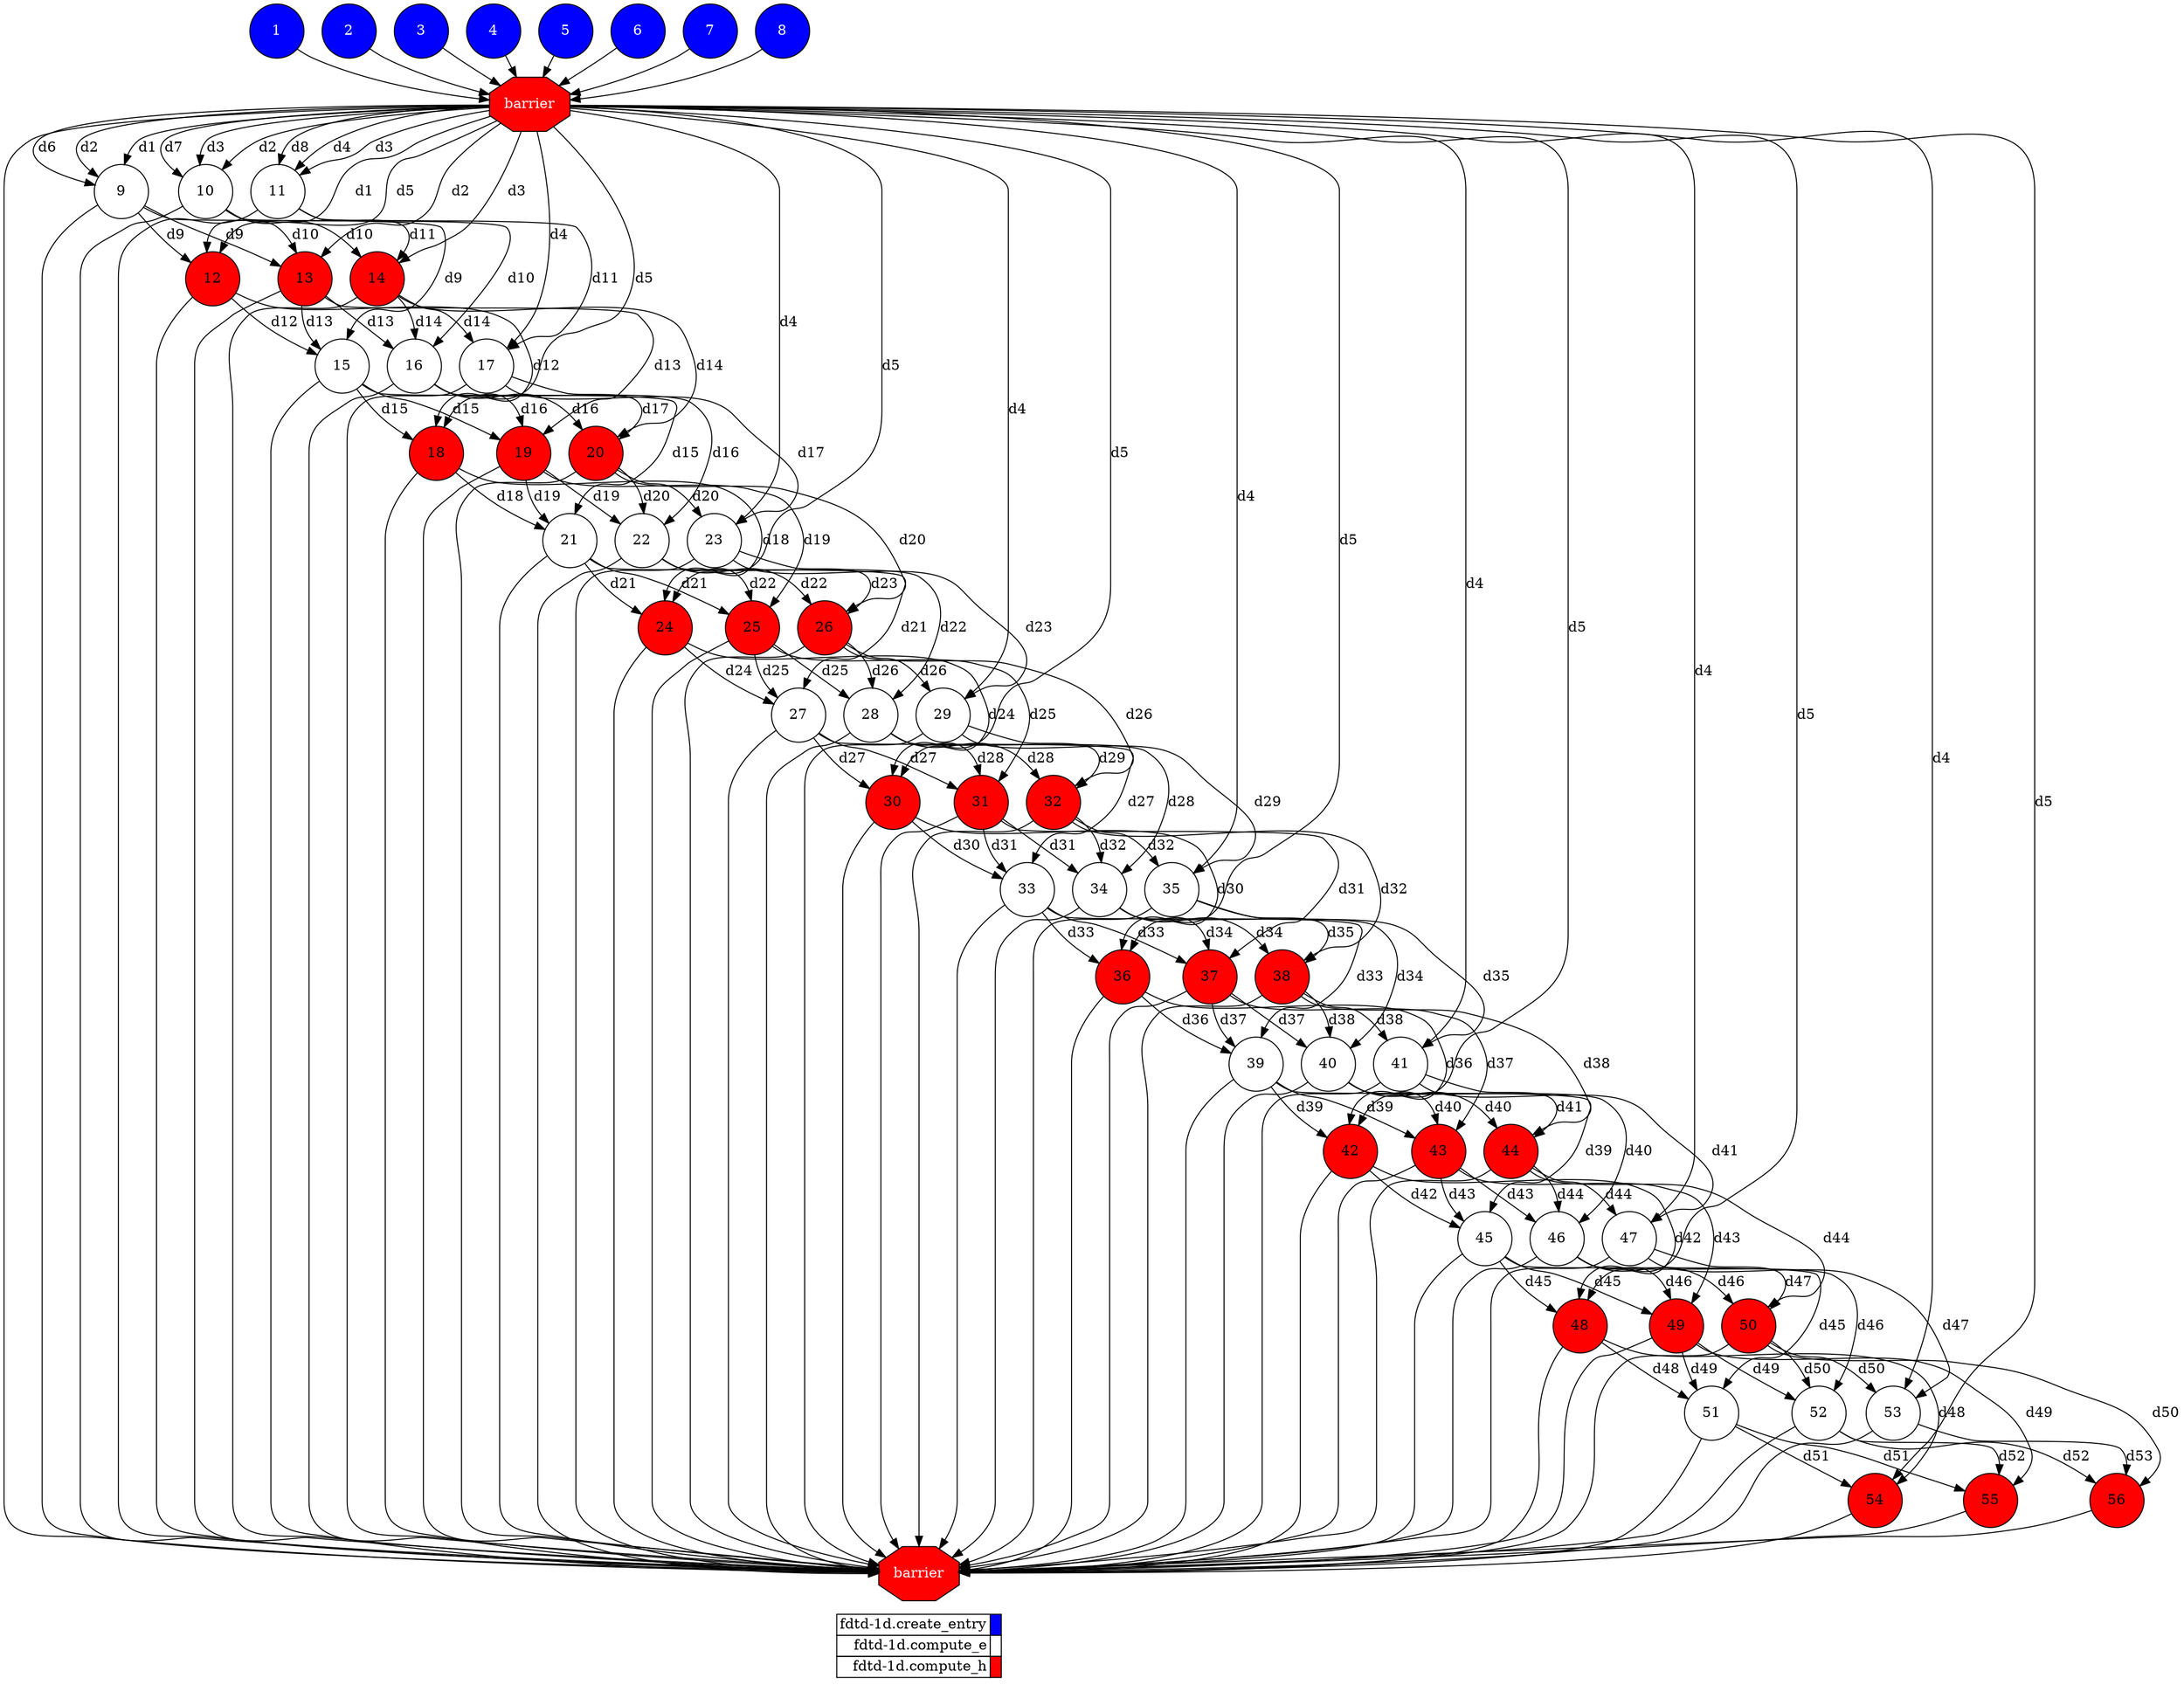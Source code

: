 digraph {
  rankdir=TB;
  labeljust="l";
  subgraph dependence_graph {
    ranksep=0.20;
    node[height=0.75];

1[shape=circle, style=filled fillcolor="#0000ff" fontcolor="#ffffff"];
2[shape=circle, style=filled fillcolor="#0000ff" fontcolor="#ffffff"];
3[shape=circle, style=filled fillcolor="#0000ff" fontcolor="#ffffff"];
4[shape=circle, style=filled fillcolor="#0000ff" fontcolor="#ffffff"];
5[shape=circle, style=filled fillcolor="#0000ff" fontcolor="#ffffff"];
6[shape=circle, style=filled fillcolor="#0000ff" fontcolor="#ffffff"];
7[shape=circle, style=filled fillcolor="#0000ff" fontcolor="#ffffff"];
8[shape=circle, style=filled fillcolor="#0000ff" fontcolor="#ffffff"];
Synchro1[label="barrier", shape=octagon, style=filled fillcolor="#ff0000" fontcolor="#FFFFFF"];
3 -> Synchro1;
6 -> Synchro1;
5 -> Synchro1;
2 -> Synchro1;
4 -> Synchro1;
8 -> Synchro1;
1 -> Synchro1;
7 -> Synchro1;
9[shape=circle, style=filled fillcolor="#ffffff" fontcolor="#000000"];
Synchro1 -> 9[ label="d6" ];
Synchro1 -> 9[ label="d2" ];
Synchro1 -> 9[ label="d1" ];
10[shape=circle, style=filled fillcolor="#ffffff" fontcolor="#000000"];
Synchro1 -> 10[ label="d7" ];
Synchro1 -> 10[ label="d3" ];
Synchro1 -> 10[ label="d2" ];
11[shape=circle, style=filled fillcolor="#ffffff" fontcolor="#000000"];
Synchro1 -> 11[ label="d8" ];
Synchro1 -> 11[ label="d4" ];
Synchro1 -> 11[ label="d3" ];
12[shape=circle, style=filled fillcolor="#ff0000" fontcolor="#000000"];
Synchro1 -> 12[ label="d1" ];
9 -> 12[ label="d9" ];
Synchro1 -> 12[ label="d5" ];
13[shape=circle, style=filled fillcolor="#ff0000" fontcolor="#000000"];
Synchro1 -> 13[ label="d2" ];
10 -> 13[ label="d10" ];
9 -> 13[ label="d9" ];
14[shape=circle, style=filled fillcolor="#ff0000" fontcolor="#000000"];
Synchro1 -> 14[ label="d3" ];
11 -> 14[ label="d11" ];
10 -> 14[ label="d10" ];
15[shape=circle, style=filled fillcolor="#ffffff" fontcolor="#000000"];
9 -> 15[ label="d9" ];
13 -> 15[ label="d13" ];
12 -> 15[ label="d12" ];
16[shape=circle, style=filled fillcolor="#ffffff" fontcolor="#000000"];
10 -> 16[ label="d10" ];
14 -> 16[ label="d14" ];
13 -> 16[ label="d13" ];
17[shape=circle, style=filled fillcolor="#ffffff" fontcolor="#000000"];
11 -> 17[ label="d11" ];
Synchro1 -> 17[ label="d4" ];
14 -> 17[ label="d14" ];
18[shape=circle, style=filled fillcolor="#ff0000" fontcolor="#000000"];
12 -> 18[ label="d12" ];
15 -> 18[ label="d15" ];
Synchro1 -> 18[ label="d5" ];
19[shape=circle, style=filled fillcolor="#ff0000" fontcolor="#000000"];
13 -> 19[ label="d13" ];
16 -> 19[ label="d16" ];
15 -> 19[ label="d15" ];
20[shape=circle, style=filled fillcolor="#ff0000" fontcolor="#000000"];
14 -> 20[ label="d14" ];
17 -> 20[ label="d17" ];
16 -> 20[ label="d16" ];
21[shape=circle, style=filled fillcolor="#ffffff" fontcolor="#000000"];
15 -> 21[ label="d15" ];
19 -> 21[ label="d19" ];
18 -> 21[ label="d18" ];
22[shape=circle, style=filled fillcolor="#ffffff" fontcolor="#000000"];
16 -> 22[ label="d16" ];
20 -> 22[ label="d20" ];
19 -> 22[ label="d19" ];
23[shape=circle, style=filled fillcolor="#ffffff" fontcolor="#000000"];
17 -> 23[ label="d17" ];
Synchro1 -> 23[ label="d4" ];
20 -> 23[ label="d20" ];
24[shape=circle, style=filled fillcolor="#ff0000" fontcolor="#000000"];
18 -> 24[ label="d18" ];
21 -> 24[ label="d21" ];
Synchro1 -> 24[ label="d5" ];
25[shape=circle, style=filled fillcolor="#ff0000" fontcolor="#000000"];
19 -> 25[ label="d19" ];
22 -> 25[ label="d22" ];
21 -> 25[ label="d21" ];
26[shape=circle, style=filled fillcolor="#ff0000" fontcolor="#000000"];
20 -> 26[ label="d20" ];
23 -> 26[ label="d23" ];
22 -> 26[ label="d22" ];
27[shape=circle, style=filled fillcolor="#ffffff" fontcolor="#000000"];
21 -> 27[ label="d21" ];
25 -> 27[ label="d25" ];
24 -> 27[ label="d24" ];
28[shape=circle, style=filled fillcolor="#ffffff" fontcolor="#000000"];
22 -> 28[ label="d22" ];
26 -> 28[ label="d26" ];
25 -> 28[ label="d25" ];
29[shape=circle, style=filled fillcolor="#ffffff" fontcolor="#000000"];
23 -> 29[ label="d23" ];
Synchro1 -> 29[ label="d4" ];
26 -> 29[ label="d26" ];
30[shape=circle, style=filled fillcolor="#ff0000" fontcolor="#000000"];
24 -> 30[ label="d24" ];
27 -> 30[ label="d27" ];
Synchro1 -> 30[ label="d5" ];
31[shape=circle, style=filled fillcolor="#ff0000" fontcolor="#000000"];
25 -> 31[ label="d25" ];
28 -> 31[ label="d28" ];
27 -> 31[ label="d27" ];
32[shape=circle, style=filled fillcolor="#ff0000" fontcolor="#000000"];
26 -> 32[ label="d26" ];
29 -> 32[ label="d29" ];
28 -> 32[ label="d28" ];
33[shape=circle, style=filled fillcolor="#ffffff" fontcolor="#000000"];
27 -> 33[ label="d27" ];
31 -> 33[ label="d31" ];
30 -> 33[ label="d30" ];
34[shape=circle, style=filled fillcolor="#ffffff" fontcolor="#000000"];
28 -> 34[ label="d28" ];
32 -> 34[ label="d32" ];
31 -> 34[ label="d31" ];
35[shape=circle, style=filled fillcolor="#ffffff" fontcolor="#000000"];
29 -> 35[ label="d29" ];
Synchro1 -> 35[ label="d4" ];
32 -> 35[ label="d32" ];
36[shape=circle, style=filled fillcolor="#ff0000" fontcolor="#000000"];
30 -> 36[ label="d30" ];
33 -> 36[ label="d33" ];
Synchro1 -> 36[ label="d5" ];
37[shape=circle, style=filled fillcolor="#ff0000" fontcolor="#000000"];
31 -> 37[ label="d31" ];
34 -> 37[ label="d34" ];
33 -> 37[ label="d33" ];
38[shape=circle, style=filled fillcolor="#ff0000" fontcolor="#000000"];
32 -> 38[ label="d32" ];
35 -> 38[ label="d35" ];
34 -> 38[ label="d34" ];
39[shape=circle, style=filled fillcolor="#ffffff" fontcolor="#000000"];
33 -> 39[ label="d33" ];
37 -> 39[ label="d37" ];
36 -> 39[ label="d36" ];
40[shape=circle, style=filled fillcolor="#ffffff" fontcolor="#000000"];
34 -> 40[ label="d34" ];
38 -> 40[ label="d38" ];
37 -> 40[ label="d37" ];
41[shape=circle, style=filled fillcolor="#ffffff" fontcolor="#000000"];
35 -> 41[ label="d35" ];
Synchro1 -> 41[ label="d4" ];
38 -> 41[ label="d38" ];
42[shape=circle, style=filled fillcolor="#ff0000" fontcolor="#000000"];
36 -> 42[ label="d36" ];
39 -> 42[ label="d39" ];
Synchro1 -> 42[ label="d5" ];
43[shape=circle, style=filled fillcolor="#ff0000" fontcolor="#000000"];
37 -> 43[ label="d37" ];
40 -> 43[ label="d40" ];
39 -> 43[ label="d39" ];
44[shape=circle, style=filled fillcolor="#ff0000" fontcolor="#000000"];
38 -> 44[ label="d38" ];
41 -> 44[ label="d41" ];
40 -> 44[ label="d40" ];
45[shape=circle, style=filled fillcolor="#ffffff" fontcolor="#000000"];
39 -> 45[ label="d39" ];
43 -> 45[ label="d43" ];
42 -> 45[ label="d42" ];
46[shape=circle, style=filled fillcolor="#ffffff" fontcolor="#000000"];
40 -> 46[ label="d40" ];
44 -> 46[ label="d44" ];
43 -> 46[ label="d43" ];
47[shape=circle, style=filled fillcolor="#ffffff" fontcolor="#000000"];
41 -> 47[ label="d41" ];
Synchro1 -> 47[ label="d4" ];
44 -> 47[ label="d44" ];
48[shape=circle, style=filled fillcolor="#ff0000" fontcolor="#000000"];
42 -> 48[ label="d42" ];
45 -> 48[ label="d45" ];
Synchro1 -> 48[ label="d5" ];
49[shape=circle, style=filled fillcolor="#ff0000" fontcolor="#000000"];
43 -> 49[ label="d43" ];
46 -> 49[ label="d46" ];
45 -> 49[ label="d45" ];
50[shape=circle, style=filled fillcolor="#ff0000" fontcolor="#000000"];
44 -> 50[ label="d44" ];
47 -> 50[ label="d47" ];
46 -> 50[ label="d46" ];
51[shape=circle, style=filled fillcolor="#ffffff" fontcolor="#000000"];
45 -> 51[ label="d45" ];
49 -> 51[ label="d49" ];
48 -> 51[ label="d48" ];
52[shape=circle, style=filled fillcolor="#ffffff" fontcolor="#000000"];
46 -> 52[ label="d46" ];
50 -> 52[ label="d50" ];
49 -> 52[ label="d49" ];
53[shape=circle, style=filled fillcolor="#ffffff" fontcolor="#000000"];
47 -> 53[ label="d47" ];
Synchro1 -> 53[ label="d4" ];
50 -> 53[ label="d50" ];
54[shape=circle, style=filled fillcolor="#ff0000" fontcolor="#000000"];
48 -> 54[ label="d48" ];
51 -> 54[ label="d51" ];
Synchro1 -> 54[ label="d5" ];
55[shape=circle, style=filled fillcolor="#ff0000" fontcolor="#000000"];
49 -> 55[ label="d49" ];
52 -> 55[ label="d52" ];
51 -> 55[ label="d51" ];
56[shape=circle, style=filled fillcolor="#ff0000" fontcolor="#000000"];
50 -> 56[ label="d50" ];
53 -> 56[ label="d53" ];
52 -> 56[ label="d52" ];
Synchro2[label="barrier", shape=octagon, style=filled fillcolor="#ff0000" fontcolor="#FFFFFF"];
Synchro1 -> Synchro2;
13 -> Synchro2;
41 -> Synchro2;
48 -> Synchro2;
19 -> Synchro2;
37 -> Synchro2;
50 -> Synchro2;
10 -> Synchro2;
15 -> Synchro2;
24 -> Synchro2;
35 -> Synchro2;
11 -> Synchro2;
33 -> Synchro2;
34 -> Synchro2;
9 -> Synchro2;
52 -> Synchro2;
23 -> Synchro2;
12 -> Synchro2;
39 -> Synchro2;
28 -> Synchro2;
20 -> Synchro2;
29 -> Synchro2;
32 -> Synchro2;
40 -> Synchro2;
17 -> Synchro2;
51 -> Synchro2;
18 -> Synchro2;
25 -> Synchro2;
38 -> Synchro2;
43 -> Synchro2;
45 -> Synchro2;
22 -> Synchro2;
44 -> Synchro2;
27 -> Synchro2;
31 -> Synchro2;
55 -> Synchro2;
36 -> Synchro2;
46 -> Synchro2;
53 -> Synchro2;
47 -> Synchro2;
14 -> Synchro2;
42 -> Synchro2;
30 -> Synchro2;
49 -> Synchro2;
16 -> Synchro2;
26 -> Synchro2;
54 -> Synchro2;
56 -> Synchro2;
21 -> Synchro2;  }
  subgraph legend {
    rank=sink;
    node [shape=plaintext, height=0.75];
    ranksep=0.20;
    label = "Legend";
    key [label=<
      <table border="0" cellpadding="2" cellspacing="0" cellborder="1">
<tr>
<td align="right">fdtd-1d.create_entry</td>
<td bgcolor="#0000ff">&nbsp;</td>
</tr>
<tr>
<td align="right">fdtd-1d.compute_e</td>
<td bgcolor="#ffffff">&nbsp;</td>
</tr>
<tr>
<td align="right">fdtd-1d.compute_h</td>
<td bgcolor="#ff0000">&nbsp;</td>
</tr>
      </table>
    >]
  }
}
